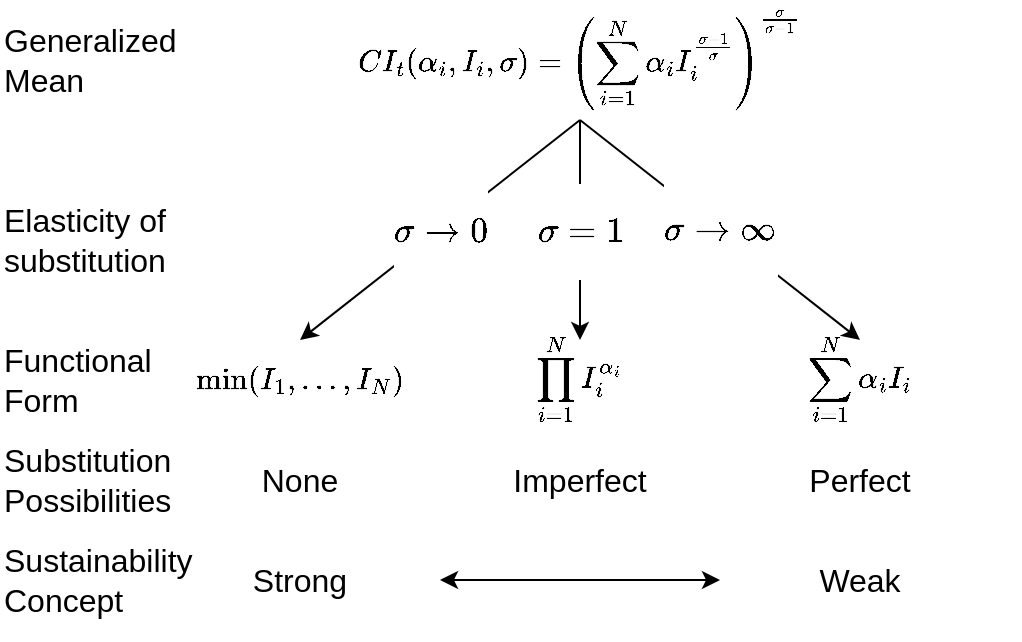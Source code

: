 <mxfile version="21.4.0" type="device">
  <diagram name="Page-1" id="ML4lM1v83g8ZGYQvfANq">
    <mxGraphModel dx="609" dy="813" grid="1" gridSize="10" guides="1" tooltips="1" connect="1" arrows="1" fold="1" page="1" pageScale="1" pageWidth="850" pageHeight="1100" math="1" shadow="0">
      <root>
        <mxCell id="0" />
        <mxCell id="1" parent="0" />
        <mxCell id="CvSlG5dHHsZO5_akQB04-4" value="&lt;span style=&quot;color: rgb(0, 0, 0); font-family: Helvetica; font-size: 15px; font-style: normal; font-variant-ligatures: normal; font-variant-caps: normal; font-weight: 400; letter-spacing: normal; orphans: 2; text-align: center; text-indent: 0px; text-transform: none; widows: 2; word-spacing: 0px; -webkit-text-stroke-width: 0px; background-color: rgb(255, 255, 255); text-decoration-thickness: initial; text-decoration-style: initial; text-decoration-color: initial; float: none; display: inline !important;&quot;&gt;$$\sigma \rightarrow 0$$&lt;/span&gt;" style="rounded=0;orthogonalLoop=1;jettySize=auto;html=1;exitX=0.5;exitY=1;exitDx=0;exitDy=0;entryX=0.5;entryY=0;entryDx=0;entryDy=0;fontSize=15;" parent="1" source="CvSlG5dHHsZO5_akQB04-1" target="CvSlG5dHHsZO5_akQB04-11" edge="1">
          <mxGeometry relative="1" as="geometry">
            <mxPoint x="180" y="350" as="targetPoint" />
          </mxGeometry>
        </mxCell>
        <mxCell id="CvSlG5dHHsZO5_akQB04-7" value="&lt;span style=&quot;color: rgb(0, 0, 0); font-family: Helvetica; font-size: 15px; font-style: normal; font-variant-ligatures: normal; font-variant-caps: normal; font-weight: 400; letter-spacing: normal; orphans: 2; text-align: center; text-indent: 0px; text-transform: none; widows: 2; word-spacing: 0px; -webkit-text-stroke-width: 0px; background-color: rgb(255, 255, 255); text-decoration-thickness: initial; text-decoration-style: initial; text-decoration-color: initial; float: none; display: inline !important;&quot;&gt;$$\sigma = 1$$&lt;/span&gt;" style="edgeStyle=orthogonalEdgeStyle;rounded=0;orthogonalLoop=1;jettySize=auto;html=1;exitX=0.5;exitY=1;exitDx=0;exitDy=0;fontSize=15;entryX=0.5;entryY=0;entryDx=0;entryDy=0;" parent="1" source="CvSlG5dHHsZO5_akQB04-1" target="CvSlG5dHHsZO5_akQB04-13" edge="1">
          <mxGeometry relative="1" as="geometry">
            <mxPoint x="420" y="360" as="targetPoint" />
          </mxGeometry>
        </mxCell>
        <mxCell id="CvSlG5dHHsZO5_akQB04-9" value="$$\sigma \rightarrow \infty$$" style="rounded=0;orthogonalLoop=1;jettySize=auto;html=1;exitX=0.5;exitY=1;exitDx=0;exitDy=0;fontSize=15;entryX=0.5;entryY=0;entryDx=0;entryDy=0;" parent="1" source="CvSlG5dHHsZO5_akQB04-1" target="CvSlG5dHHsZO5_akQB04-14" edge="1">
          <mxGeometry relative="1" as="geometry">
            <mxPoint x="640" y="340" as="targetPoint" />
          </mxGeometry>
        </mxCell>
        <mxCell id="CvSlG5dHHsZO5_akQB04-1" value="$$CI_t(\alpha_{i},I_{i},\sigma) = \left(\sum^N_{i=1}\alpha_{i}I^{\frac{\sigma-1}{\sigma}}_{i}\right)^{\frac{\sigma}{\sigma-1}}$$" style="rounded=0;whiteSpace=wrap;html=1;strokeWidth=0;strokeColor=none;fillColor=none;fontSize=13;" parent="1" vertex="1">
          <mxGeometry x="280" y="160" width="280" height="60" as="geometry" />
        </mxCell>
        <mxCell id="CvSlG5dHHsZO5_akQB04-11" value="$$\text{min} (I_1, ..., I_N)$$" style="rounded=0;whiteSpace=wrap;html=1;strokeWidth=0;strokeColor=none;fillColor=none;fontSize=13;" parent="1" vertex="1">
          <mxGeometry x="200" y="330" width="160" height="40" as="geometry" />
        </mxCell>
        <mxCell id="CvSlG5dHHsZO5_akQB04-13" value="$$\prod_{i=1}^N&amp;nbsp; &lt;br style=&quot;font-size: 13px;&quot;&gt;I_i^{\alpha_i}$$" style="rounded=0;whiteSpace=wrap;html=1;strokeWidth=0;strokeColor=none;fillColor=none;fontSize=13;" parent="1" vertex="1">
          <mxGeometry x="340" y="330" width="160" height="40" as="geometry" />
        </mxCell>
        <mxCell id="CvSlG5dHHsZO5_akQB04-14" value="$$\sum^N_{i=1} \alpha_i I_i$$" style="rounded=0;whiteSpace=wrap;html=1;strokeWidth=0;strokeColor=none;fillColor=none;fontSize=13;" parent="1" vertex="1">
          <mxGeometry x="480" y="330" width="160" height="40" as="geometry" />
        </mxCell>
        <mxCell id="CvSlG5dHHsZO5_akQB04-19" value="Generalized &lt;br style=&quot;font-size: 16px;&quot;&gt;Mean" style="rounded=0;whiteSpace=wrap;html=1;strokeWidth=0;strokeColor=none;fillColor=none;align=left;fontSize=16;" parent="1" vertex="1">
          <mxGeometry x="130" y="160" width="90" height="60" as="geometry" />
        </mxCell>
        <mxCell id="CvSlG5dHHsZO5_akQB04-20" value="Elasticity of &lt;br style=&quot;font-size: 16px;&quot;&gt;substitution" style="rounded=0;whiteSpace=wrap;html=1;strokeWidth=0;strokeColor=none;fillColor=none;align=left;fontSize=16;" parent="1" vertex="1">
          <mxGeometry x="130" y="250" width="90" height="60" as="geometry" />
        </mxCell>
        <mxCell id="CvSlG5dHHsZO5_akQB04-21" value="Functional &lt;br style=&quot;font-size: 16px;&quot;&gt;Form" style="rounded=0;whiteSpace=wrap;html=1;strokeWidth=0;strokeColor=none;fillColor=none;align=left;fontSize=16;" parent="1" vertex="1">
          <mxGeometry x="130" y="320" width="90" height="60" as="geometry" />
        </mxCell>
        <mxCell id="CvSlG5dHHsZO5_akQB04-22" value="Substitution &lt;br style=&quot;font-size: 16px;&quot;&gt;Possibilities" style="rounded=0;whiteSpace=wrap;html=1;strokeWidth=0;strokeColor=none;fillColor=none;align=left;fontSize=16;" parent="1" vertex="1">
          <mxGeometry x="130" y="370" width="90" height="60" as="geometry" />
        </mxCell>
        <mxCell id="CvSlG5dHHsZO5_akQB04-23" value="Sustainability&lt;br style=&quot;font-size: 16px;&quot;&gt;Concept" style="rounded=0;whiteSpace=wrap;html=1;strokeWidth=0;strokeColor=none;fillColor=none;align=left;fontSize=16;" parent="1" vertex="1">
          <mxGeometry x="130" y="420" width="90" height="60" as="geometry" />
        </mxCell>
        <mxCell id="CvSlG5dHHsZO5_akQB04-24" value="None" style="rounded=0;whiteSpace=wrap;html=1;strokeWidth=0;strokeColor=none;fillColor=none;align=center;fontSize=16;" parent="1" vertex="1">
          <mxGeometry x="210" y="370" width="140" height="60" as="geometry" />
        </mxCell>
        <mxCell id="CvSlG5dHHsZO5_akQB04-25" value="Imperfect" style="rounded=0;whiteSpace=wrap;html=1;strokeWidth=0;strokeColor=none;fillColor=none;align=center;fontSize=16;" parent="1" vertex="1">
          <mxGeometry x="350" y="370" width="140" height="60" as="geometry" />
        </mxCell>
        <mxCell id="CvSlG5dHHsZO5_akQB04-26" value="Perfect" style="rounded=0;whiteSpace=wrap;html=1;strokeWidth=0;strokeColor=none;fillColor=none;align=center;fontSize=16;" parent="1" vertex="1">
          <mxGeometry x="490" y="370" width="140" height="60" as="geometry" />
        </mxCell>
        <mxCell id="CvSlG5dHHsZO5_akQB04-27" value="Strong" style="rounded=0;whiteSpace=wrap;html=1;strokeWidth=0;strokeColor=none;fillColor=none;align=center;fontSize=16;" parent="1" vertex="1">
          <mxGeometry x="210" y="420" width="140" height="60" as="geometry" />
        </mxCell>
        <mxCell id="CvSlG5dHHsZO5_akQB04-28" value="Weak" style="rounded=0;whiteSpace=wrap;html=1;strokeWidth=0;strokeColor=none;fillColor=none;align=center;fontSize=16;" parent="1" vertex="1">
          <mxGeometry x="490" y="420" width="140" height="60" as="geometry" />
        </mxCell>
        <mxCell id="CvSlG5dHHsZO5_akQB04-31" value="" style="endArrow=classic;startArrow=classic;html=1;rounded=0;strokeWidth=1;endWidth=14.545;startWidth=14.545;targetPerimeterSpacing=0;strokeColor=default;shadow=0;" parent="1" source="CvSlG5dHHsZO5_akQB04-27" target="CvSlG5dHHsZO5_akQB04-28" edge="1">
          <mxGeometry width="100" height="100" relative="1" as="geometry">
            <mxPoint x="310" y="449.47" as="sourcePoint" />
            <mxPoint x="470" y="449.47" as="targetPoint" />
          </mxGeometry>
        </mxCell>
      </root>
    </mxGraphModel>
  </diagram>
</mxfile>
